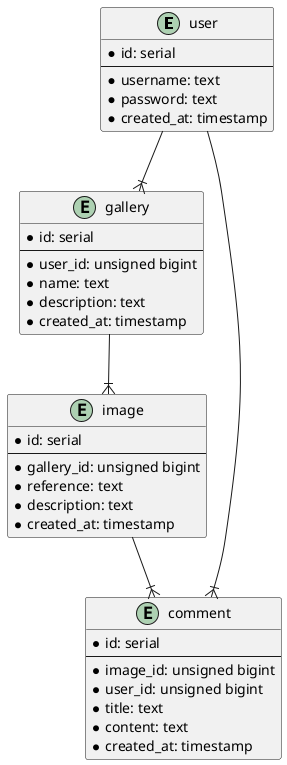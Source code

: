 @startuml scheme
entity user {
  * id: serial
  --
  * username: text
  * password: text
  * created_at: timestamp
}

entity gallery {
  * id: serial
  --
  * user_id: unsigned bigint
  * name: text
  * description: text
  * created_at: timestamp
}

entity image {
  * id: serial
  --
  * gallery_id: unsigned bigint
  * reference: text
  * description: text
  * created_at: timestamp
}

entity comment{
  * id: serial
  --
  * image_id: unsigned bigint
  * user_id: unsigned bigint
  * title: text
  * content: text
  * created_at: timestamp
}


user    --|{ gallery
user    --|{ comment
gallery --|{ image
image   --|{ comment

@enduml